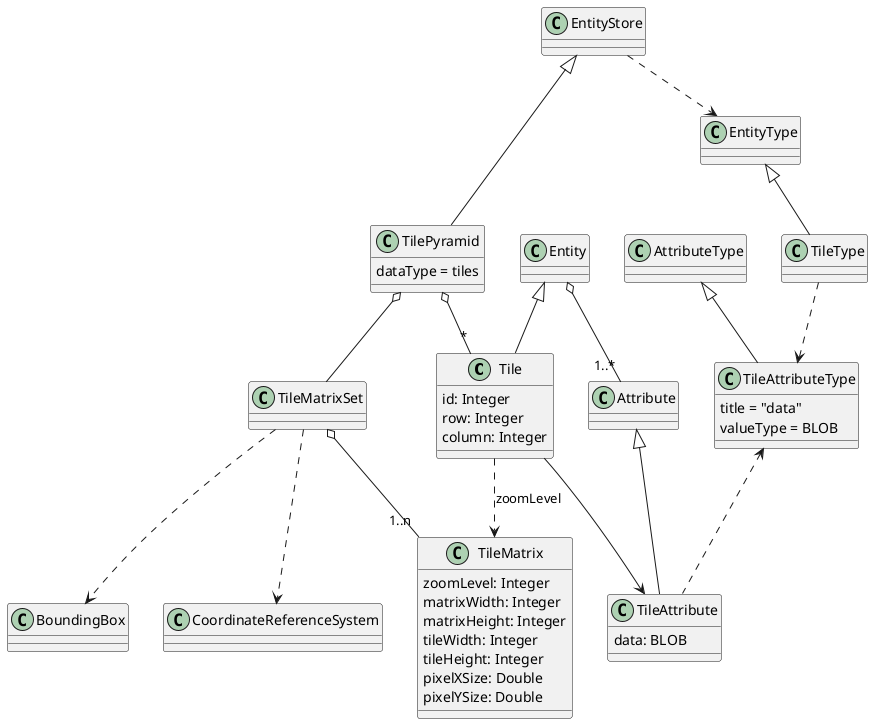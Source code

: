 @startuml

   class Tile {
     id: Integer
     row: Integer
     column: Integer
   }
   class TileAttribute {
     data: BLOB
   }
   class TileMatrixSet {
   }
   class TileMatrix {
     zoomLevel: Integer
     matrixWidth: Integer
     matrixHeight: Integer
     tileWidth: Integer
     tileHeight: Integer
     pixelXSize: Double
     pixelYSize: Double
   }
   class TilePyramid {
     dataType = tiles
   }
   class TileAttributeType {
     title = "data"
     valueType = BLOB
   }
   Entity <|-- Tile
   Attribute <|-- TileAttribute
   AttributeType <|-- TileAttributeType
   EntityStore <|-- TilePyramid
   EntityType <|-- TileType
   TileMatrixSet ..> CoordinateReferenceSystem
   TileMatrixSet ..> BoundingBox
   TilePyramid o-- TileMatrixSet
   TileMatrixSet o-- "1..n" TileMatrix
   TilePyramid o-- "*" Tile
   Tile ..> TileMatrix: zoomLevel
   TileType ..> TileAttributeType
   EntityStore ..> EntityType
   Entity o-- "1..*" Attribute
   TileAttributeType <.. TileAttribute
   Tile --> TileAttribute
@enduml
